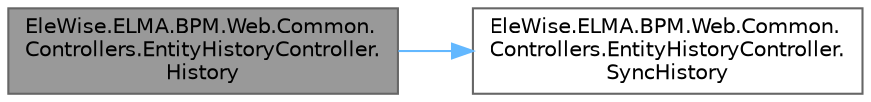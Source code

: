 digraph "EleWise.ELMA.BPM.Web.Common.Controllers.EntityHistoryController.History"
{
 // LATEX_PDF_SIZE
  bgcolor="transparent";
  edge [fontname=Helvetica,fontsize=10,labelfontname=Helvetica,labelfontsize=10];
  node [fontname=Helvetica,fontsize=10,shape=box,height=0.2,width=0.4];
  rankdir="LR";
  Node1 [id="Node000001",label="EleWise.ELMA.BPM.Web.Common.\lControllers.EntityHistoryController.\lHistory",height=0.2,width=0.4,color="gray40", fillcolor="grey60", style="filled", fontcolor="black",tooltip="Получить историю по объекту"];
  Node1 -> Node2 [id="edge1_Node000001_Node000002",color="steelblue1",style="solid",tooltip=" "];
  Node2 [id="Node000002",label="EleWise.ELMA.BPM.Web.Common.\lControllers.EntityHistoryController.\lSyncHistory",height=0.2,width=0.4,color="grey40", fillcolor="white", style="filled",URL="$class_ele_wise_1_1_e_l_m_a_1_1_b_p_m_1_1_web_1_1_common_1_1_controllers_1_1_entity_history_controller.html#a1daeb67774cce7eab4b7446ae444f523",tooltip="Получить историю по объекту"];
}
